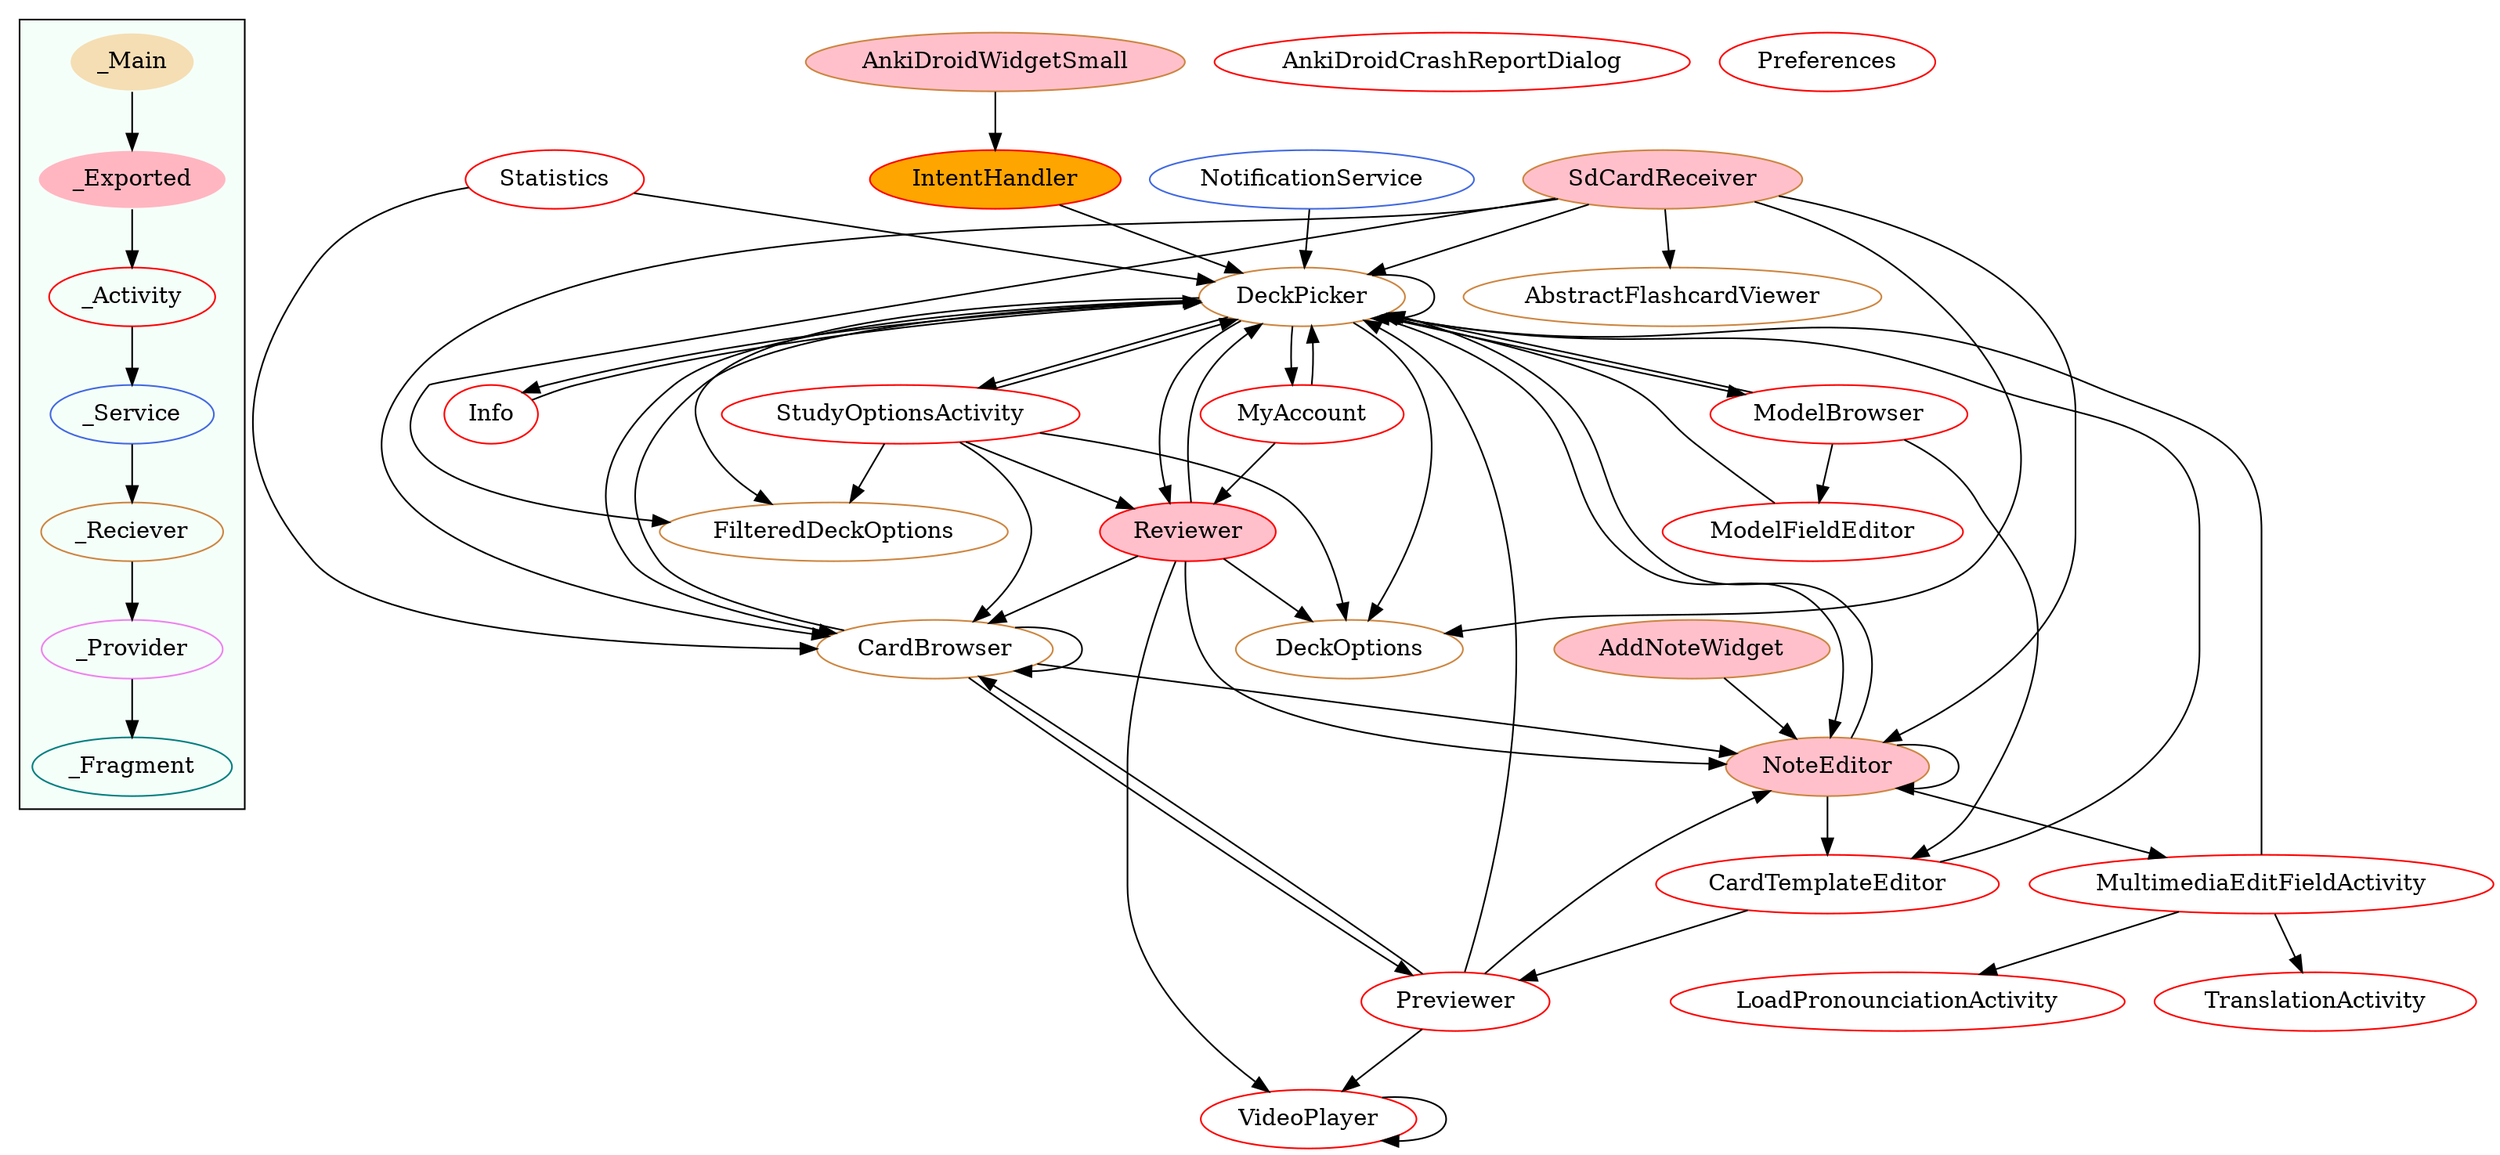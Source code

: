 digraph G {
subgraph cluster_legend{ 
bgcolor=mintcream;
_Activity[color = red];
_Service[color = royalblue];
_Provider[color = violet];
_Reciever[color = peru];
_Fragment[color = teal];
_Main[style=filled, fillcolor=wheat, color = mintcream];
_Exported[style=filled, fillcolor=lightpink, color = mintcream];
_Main -> _Exported -> _Activity -> _Service -> _Reciever -> _Provider -> _Fragment; 
}
DeckPicker[color = red];
ModelFieldEditor[color = red];
Info[color = red];
MultimediaEditFieldActivity[color = red];
VideoPlayer[color = red];
FilteredDeckOptions[color = red];
IntentHandler[style=filled, fillcolor=orange, color = red];
AnkiDroidCrashReportDialog[color = red];
LoadPronounciationActivity[color = red];
CardBrowser[color = red];
MyAccount[color = red];
CardTemplateEditor[color = red];
StudyOptionsActivity[color = red];
Reviewer[style=filled, fillcolor=pink, color = red];
Statistics[color = red];
Previewer[color = red];
TranslationActivity[color = red];
NoteEditor[style=filled, fillcolor=pink, color = red];
Preferences[color = red];
DeckOptions[color = red];
ModelBrowser[color = red];
NotificationService[color = royalblue];
AnkiDroidWidgetSmall[color = royalblue];
FilteredDeckOptions[color = peru];
AbstractFlashcardViewer[color = peru];
AnkiDroidWidgetSmall[color = peru];
NoteEditor[color = peru];
DeckOptions[color = peru];
CardBrowser[color = peru];
AddNoteWidget[style=filled, fillcolor=pink, color = peru];
SdCardReceiver[style=filled, fillcolor=pink, color = peru];
AnkiDroidWidgetSmall[style=filled, fillcolor=pink, color = peru];
DeckPicker[color = peru];
DeckPicker->Reviewer;
DeckPicker->FilteredDeckOptions;
DeckPicker->StudyOptionsActivity;
DeckPicker->DeckOptions;
DeckPicker->CardBrowser;
DeckPicker->NoteEditor;
DeckPicker->DeckPicker;
DeckPicker->Info;
DeckPicker->ModelBrowser;
DeckPicker->MyAccount;
ModelFieldEditor->DeckPicker;
MultimediaEditFieldActivity->DeckPicker;
MultimediaEditFieldActivity->LoadPronounciationActivity;
MultimediaEditFieldActivity->TranslationActivity;
Info->DeckPicker;
VideoPlayer->VideoPlayer;
AddNoteWidget->NoteEditor;
SdCardReceiver->AbstractFlashcardViewer;
SdCardReceiver->DeckPicker;
SdCardReceiver->NoteEditor;
SdCardReceiver->FilteredDeckOptions;
SdCardReceiver->DeckOptions;
SdCardReceiver->CardBrowser;
IntentHandler->DeckPicker;
CardBrowser->Previewer;
CardBrowser->NoteEditor;
CardBrowser->DeckPicker;
CardBrowser->CardBrowser;
MyAccount->DeckPicker;
MyAccount->Reviewer;
CardTemplateEditor->DeckPicker;
CardTemplateEditor->Previewer;
StudyOptionsActivity->DeckPicker;
StudyOptionsActivity->DeckOptions;
StudyOptionsActivity->FilteredDeckOptions;
StudyOptionsActivity->Reviewer;
StudyOptionsActivity->CardBrowser;
Previewer->VideoPlayer;
Previewer->DeckPicker;
Previewer->NoteEditor;
Previewer->CardBrowser;
Reviewer->CardBrowser;
Reviewer->VideoPlayer;
Reviewer->DeckPicker;
Reviewer->NoteEditor;
Reviewer->DeckOptions;
Statistics->DeckPicker;
Statistics->CardBrowser;
NotificationService->DeckPicker;
NoteEditor->DeckPicker;
NoteEditor->CardTemplateEditor;
NoteEditor->MultimediaEditFieldActivity;
NoteEditor->NoteEditor;
AnkiDroidWidgetSmall->IntentHandler;
ModelBrowser->DeckPicker;
ModelBrowser->ModelFieldEditor;
ModelBrowser->CardTemplateEditor;
}

